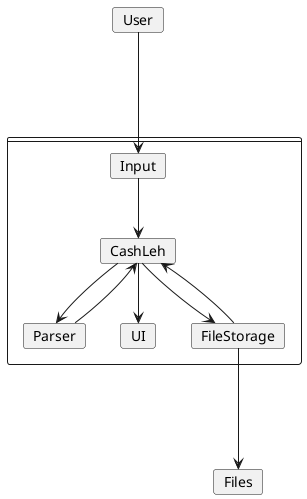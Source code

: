 @startuml

card User
card Files

card {
    card CashLeh
    card Parser
    card UI
    card Input
    card FileStorage
}

User ---> Input
Input --> CashLeh
CashLeh --> UI
CashLeh --> FileStorage
FileStorage --> CashLeh
CashLeh --> Parser
Parser --> CashLeh
FileStorage ---> Files
@enduml